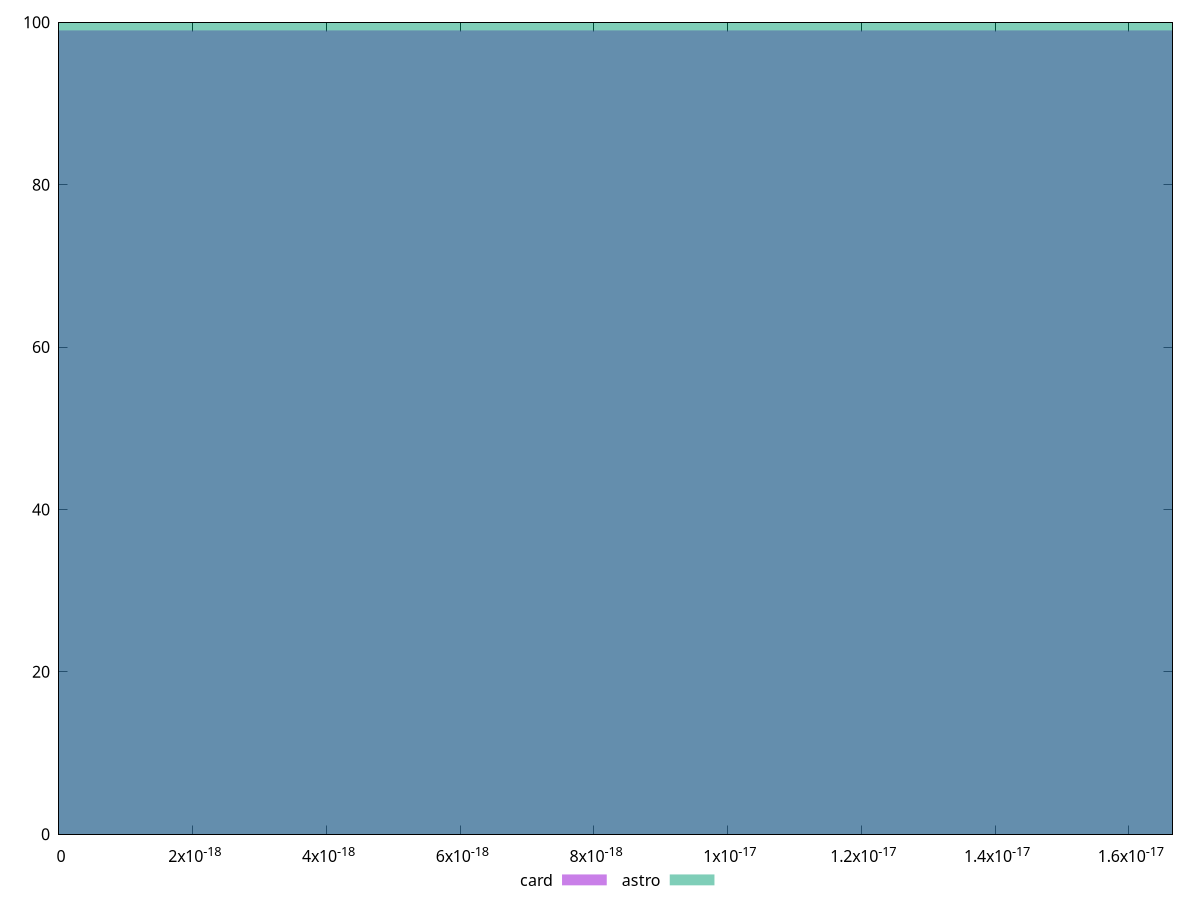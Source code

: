 reset

$card <<EOF
0 99
EOF

$astro <<EOF
0 100
EOF

set key outside below
set boxwidth 0.1
set xrange [0:1.6653345369377347e-17]
set yrange [0:100]
set trange [0:100]
set style fill transparent solid 0.5 noborder
set terminal svg size 640, 500 enhanced background rgb 'white'
set output "reports/report_00030_2021-02-24T20-42-31.540Z/meta/score-difference/comparison/histogram/2_vs_3.svg"

plot $card title "card" with boxes, \
     $astro title "astro" with boxes

reset
